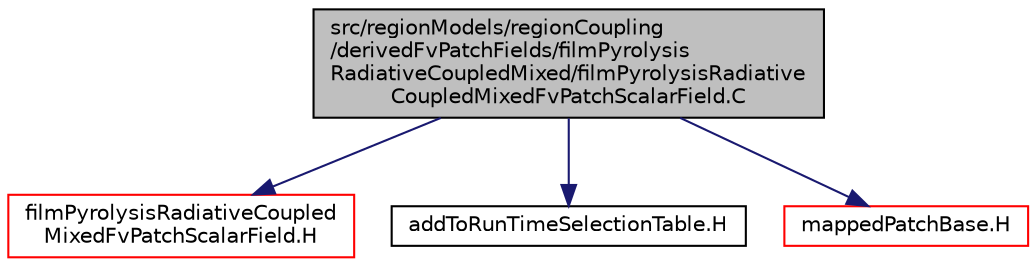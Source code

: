 digraph "src/regionModels/regionCoupling/derivedFvPatchFields/filmPyrolysisRadiativeCoupledMixed/filmPyrolysisRadiativeCoupledMixedFvPatchScalarField.C"
{
  bgcolor="transparent";
  edge [fontname="Helvetica",fontsize="10",labelfontname="Helvetica",labelfontsize="10"];
  node [fontname="Helvetica",fontsize="10",shape=record];
  Node0 [label="src/regionModels/regionCoupling\l/derivedFvPatchFields/filmPyrolysis\lRadiativeCoupledMixed/filmPyrolysisRadiative\lCoupledMixedFvPatchScalarField.C",height=0.2,width=0.4,color="black", fillcolor="grey75", style="filled", fontcolor="black"];
  Node0 -> Node1 [color="midnightblue",fontsize="10",style="solid",fontname="Helvetica"];
  Node1 [label="filmPyrolysisRadiativeCoupled\lMixedFvPatchScalarField.H",height=0.2,width=0.4,color="red",URL="$a14102.html"];
  Node0 -> Node402 [color="midnightblue",fontsize="10",style="solid",fontname="Helvetica"];
  Node402 [label="addToRunTimeSelectionTable.H",height=0.2,width=0.4,color="black",URL="$a09989.html",tooltip="Macros for easy insertion into run-time selection tables. "];
  Node0 -> Node326 [color="midnightblue",fontsize="10",style="solid",fontname="Helvetica"];
  Node326 [label="mappedPatchBase.H",height=0.2,width=0.4,color="red",URL="$a08282.html"];
}
